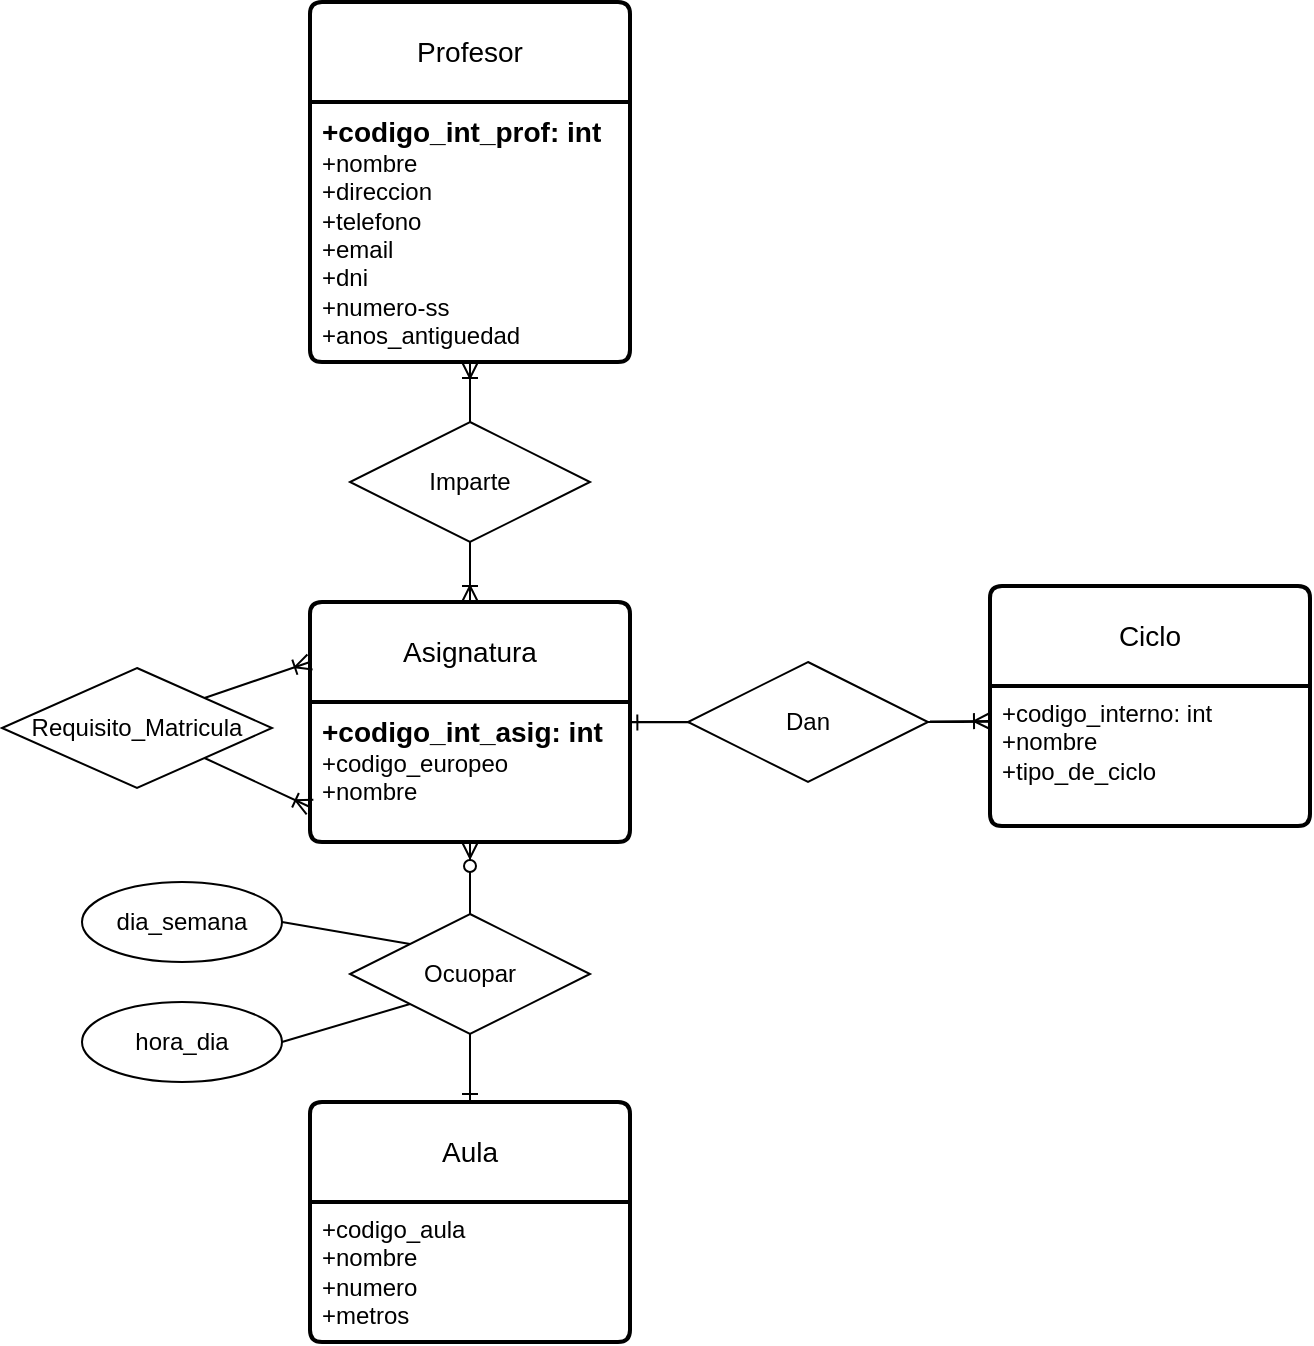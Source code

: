 <mxfile version="22.0.6" type="github">
  <diagram id="R2lEEEUBdFMjLlhIrx00" name="Page-1">
    <mxGraphModel dx="1050" dy="1681" grid="1" gridSize="10" guides="1" tooltips="1" connect="1" arrows="1" fold="1" page="1" pageScale="1" pageWidth="850" pageHeight="1100" math="0" shadow="0" extFonts="Permanent Marker^https://fonts.googleapis.com/css?family=Permanent+Marker">
      <root>
        <mxCell id="0" />
        <mxCell id="1" parent="0" />
        <mxCell id="fBls_lpGJ93TCAktGxbx-1" value="Aula" style="swimlane;childLayout=stackLayout;horizontal=1;startSize=50;horizontalStack=0;rounded=1;fontSize=14;fontStyle=0;strokeWidth=2;resizeParent=0;resizeLast=1;shadow=0;dashed=0;align=center;arcSize=4;whiteSpace=wrap;html=1;" parent="1" vertex="1">
          <mxGeometry x="504" y="530" width="160" height="120" as="geometry" />
        </mxCell>
        <mxCell id="fBls_lpGJ93TCAktGxbx-2" value="+codigo_aula&lt;br&gt;+nombre&lt;br&gt;+numero&lt;br&gt;+metros" style="align=left;strokeColor=none;fillColor=none;spacingLeft=4;fontSize=12;verticalAlign=top;resizable=0;rotatable=0;part=1;html=1;" parent="fBls_lpGJ93TCAktGxbx-1" vertex="1">
          <mxGeometry y="50" width="160" height="70" as="geometry" />
        </mxCell>
        <mxCell id="fBls_lpGJ93TCAktGxbx-3" value="Asignatura" style="swimlane;childLayout=stackLayout;horizontal=1;startSize=50;horizontalStack=0;rounded=1;fontSize=14;fontStyle=0;strokeWidth=2;resizeParent=0;resizeLast=1;shadow=0;dashed=0;align=center;arcSize=4;whiteSpace=wrap;html=1;" parent="1" vertex="1">
          <mxGeometry x="504" y="280" width="160" height="120" as="geometry" />
        </mxCell>
        <mxCell id="fBls_lpGJ93TCAktGxbx-4" value="&lt;font style=&quot;font-size: 14px;&quot;&gt;&lt;b&gt;+codigo_int_asig: int&lt;/b&gt;&lt;/font&gt;&lt;br&gt;+codigo_europeo&lt;br&gt;+nombre" style="align=left;strokeColor=none;fillColor=none;spacingLeft=4;fontSize=12;verticalAlign=top;resizable=0;rotatable=0;part=1;html=1;" parent="fBls_lpGJ93TCAktGxbx-3" vertex="1">
          <mxGeometry y="50" width="160" height="70" as="geometry" />
        </mxCell>
        <mxCell id="fBls_lpGJ93TCAktGxbx-5" value="Dan" style="shape=rhombus;perimeter=rhombusPerimeter;whiteSpace=wrap;html=1;align=center;" parent="1" vertex="1">
          <mxGeometry x="693" y="310" width="120" height="60" as="geometry" />
        </mxCell>
        <mxCell id="fBls_lpGJ93TCAktGxbx-6" value="Ciclo" style="swimlane;childLayout=stackLayout;horizontal=1;startSize=50;horizontalStack=0;rounded=1;fontSize=14;fontStyle=0;strokeWidth=2;resizeParent=0;resizeLast=1;shadow=0;dashed=0;align=center;arcSize=4;whiteSpace=wrap;html=1;" parent="1" vertex="1">
          <mxGeometry x="844" y="272" width="160" height="120" as="geometry" />
        </mxCell>
        <mxCell id="fBls_lpGJ93TCAktGxbx-7" value="+codigo_interno: int&lt;br&gt;+nombre&lt;br&gt;+tipo_de_ciclo" style="align=left;strokeColor=none;fillColor=none;spacingLeft=4;fontSize=12;verticalAlign=top;resizable=0;rotatable=0;part=1;html=1;" parent="fBls_lpGJ93TCAktGxbx-6" vertex="1">
          <mxGeometry y="50" width="160" height="70" as="geometry" />
        </mxCell>
        <mxCell id="fBls_lpGJ93TCAktGxbx-8" value="Ocuopar" style="shape=rhombus;perimeter=rhombusPerimeter;whiteSpace=wrap;html=1;align=center;" parent="1" vertex="1">
          <mxGeometry x="524" y="436" width="120" height="60" as="geometry" />
        </mxCell>
        <mxCell id="vgvEK7Xqhldjxb9zMLK4-1" value="" style="edgeStyle=entityRelationEdgeStyle;fontSize=12;html=1;endArrow=ERoneToMany;rounded=0;exitX=1;exitY=0.5;exitDx=0;exitDy=0;entryX=0;entryY=0.25;entryDx=0;entryDy=0;" parent="1" source="fBls_lpGJ93TCAktGxbx-5" target="fBls_lpGJ93TCAktGxbx-7" edge="1">
          <mxGeometry width="100" height="100" relative="1" as="geometry">
            <mxPoint x="800" y="320" as="sourcePoint" />
            <mxPoint x="900" y="220" as="targetPoint" />
          </mxGeometry>
        </mxCell>
        <mxCell id="vgvEK7Xqhldjxb9zMLK4-3" value="" style="edgeStyle=entityRelationEdgeStyle;fontSize=12;html=1;endArrow=ERone;endFill=1;rounded=0;entryX=0.998;entryY=0.146;entryDx=0;entryDy=0;entryPerimeter=0;exitX=0;exitY=0.5;exitDx=0;exitDy=0;" parent="1" source="fBls_lpGJ93TCAktGxbx-5" target="fBls_lpGJ93TCAktGxbx-4" edge="1">
          <mxGeometry width="100" height="100" relative="1" as="geometry">
            <mxPoint x="680" y="570" as="sourcePoint" />
            <mxPoint x="780" y="470" as="targetPoint" />
          </mxGeometry>
        </mxCell>
        <mxCell id="vgvEK7Xqhldjxb9zMLK4-4" value="" style="fontSize=12;html=1;endArrow=ERone;endFill=1;rounded=0;exitX=0.5;exitY=1;exitDx=0;exitDy=0;entryX=0.5;entryY=0;entryDx=0;entryDy=0;" parent="1" source="fBls_lpGJ93TCAktGxbx-8" target="fBls_lpGJ93TCAktGxbx-1" edge="1">
          <mxGeometry width="100" height="100" relative="1" as="geometry">
            <mxPoint x="704" y="540" as="sourcePoint" />
            <mxPoint x="804" y="440" as="targetPoint" />
          </mxGeometry>
        </mxCell>
        <mxCell id="vgvEK7Xqhldjxb9zMLK4-5" value="" style="fontSize=12;html=1;endArrow=ERzeroToMany;endFill=1;rounded=0;exitX=0.5;exitY=0;exitDx=0;exitDy=0;entryX=0.5;entryY=1;entryDx=0;entryDy=0;" parent="1" source="fBls_lpGJ93TCAktGxbx-8" target="fBls_lpGJ93TCAktGxbx-4" edge="1">
          <mxGeometry width="100" height="100" relative="1" as="geometry">
            <mxPoint x="696" y="570" as="sourcePoint" />
            <mxPoint x="590" y="400" as="targetPoint" />
          </mxGeometry>
        </mxCell>
        <mxCell id="vgvEK7Xqhldjxb9zMLK4-9" value="Requisito_Matricula" style="shape=rhombus;perimeter=rhombusPerimeter;whiteSpace=wrap;html=1;align=center;" parent="1" vertex="1">
          <mxGeometry x="350" y="313" width="135" height="60" as="geometry" />
        </mxCell>
        <mxCell id="vgvEK7Xqhldjxb9zMLK4-11" value="" style="fontSize=12;html=1;endArrow=ERoneToMany;rounded=0;exitX=1;exitY=1;exitDx=0;exitDy=0;entryX=0;entryY=0.75;entryDx=0;entryDy=0;" parent="1" source="vgvEK7Xqhldjxb9zMLK4-9" target="fBls_lpGJ93TCAktGxbx-4" edge="1">
          <mxGeometry width="100" height="100" relative="1" as="geometry">
            <mxPoint x="455" y="348" as="sourcePoint" />
            <mxPoint x="504" y="383.5" as="targetPoint" />
          </mxGeometry>
        </mxCell>
        <mxCell id="vgvEK7Xqhldjxb9zMLK4-12" value="" style="fontSize=12;html=1;endArrow=ERoneToMany;rounded=0;exitX=1;exitY=0;exitDx=0;exitDy=0;entryX=0;entryY=0.25;entryDx=0;entryDy=0;" parent="1" source="vgvEK7Xqhldjxb9zMLK4-9" target="fBls_lpGJ93TCAktGxbx-3" edge="1">
          <mxGeometry width="100" height="100" relative="1" as="geometry">
            <mxPoint x="432" y="280" as="sourcePoint" />
            <mxPoint x="485" y="305" as="targetPoint" />
          </mxGeometry>
        </mxCell>
        <mxCell id="vgvEK7Xqhldjxb9zMLK4-13" value="dia_semana" style="ellipse;whiteSpace=wrap;html=1;align=center;" parent="1" vertex="1">
          <mxGeometry x="390" y="420" width="100" height="40" as="geometry" />
        </mxCell>
        <mxCell id="vgvEK7Xqhldjxb9zMLK4-14" value="hora_dia" style="ellipse;whiteSpace=wrap;html=1;align=center;" parent="1" vertex="1">
          <mxGeometry x="390" y="480" width="100" height="40" as="geometry" />
        </mxCell>
        <mxCell id="vgvEK7Xqhldjxb9zMLK4-15" value="" style="endArrow=none;html=1;rounded=0;exitX=1;exitY=0.5;exitDx=0;exitDy=0;entryX=0;entryY=0;entryDx=0;entryDy=0;" parent="1" source="vgvEK7Xqhldjxb9zMLK4-13" target="fBls_lpGJ93TCAktGxbx-8" edge="1">
          <mxGeometry relative="1" as="geometry">
            <mxPoint x="510" y="430" as="sourcePoint" />
            <mxPoint x="670" y="430" as="targetPoint" />
          </mxGeometry>
        </mxCell>
        <mxCell id="vgvEK7Xqhldjxb9zMLK4-16" value="" style="endArrow=none;html=1;rounded=0;exitX=1;exitY=0.5;exitDx=0;exitDy=0;entryX=0;entryY=1;entryDx=0;entryDy=0;" parent="1" source="vgvEK7Xqhldjxb9zMLK4-14" target="fBls_lpGJ93TCAktGxbx-8" edge="1">
          <mxGeometry relative="1" as="geometry">
            <mxPoint x="500" y="450" as="sourcePoint" />
            <mxPoint x="564" y="461" as="targetPoint" />
          </mxGeometry>
        </mxCell>
        <mxCell id="vgvEK7Xqhldjxb9zMLK4-17" value="Profesor" style="swimlane;childLayout=stackLayout;horizontal=1;startSize=50;horizontalStack=0;rounded=1;fontSize=14;fontStyle=0;strokeWidth=2;resizeParent=0;resizeLast=1;shadow=0;dashed=0;align=center;arcSize=4;whiteSpace=wrap;html=1;" parent="1" vertex="1">
          <mxGeometry x="504" y="-20" width="160" height="180" as="geometry" />
        </mxCell>
        <mxCell id="vgvEK7Xqhldjxb9zMLK4-18" value="&lt;font style=&quot;font-size: 14px;&quot;&gt;&lt;b&gt;+codigo_int_prof: int&lt;/b&gt;&lt;/font&gt;&lt;br&gt;+nombre&lt;br&gt;+direccion&lt;br&gt;+telefono&lt;br&gt;+email&lt;br&gt;+dni&lt;br&gt;+numero-ss&lt;br&gt;+anos_antiguedad" style="align=left;strokeColor=none;fillColor=none;spacingLeft=4;fontSize=12;verticalAlign=top;resizable=0;rotatable=0;part=1;html=1;" parent="vgvEK7Xqhldjxb9zMLK4-17" vertex="1">
          <mxGeometry y="50" width="160" height="130" as="geometry" />
        </mxCell>
        <mxCell id="Hr0tIv58tz2_E1gaWDyq-1" value="Imparte" style="shape=rhombus;perimeter=rhombusPerimeter;whiteSpace=wrap;html=1;align=center;" vertex="1" parent="1">
          <mxGeometry x="524" y="190" width="120" height="60" as="geometry" />
        </mxCell>
        <mxCell id="Hr0tIv58tz2_E1gaWDyq-2" value="" style="fontSize=12;html=1;endArrow=ERoneToMany;rounded=0;exitX=0.5;exitY=1;exitDx=0;exitDy=0;entryX=0.5;entryY=0;entryDx=0;entryDy=0;" edge="1" parent="1" source="Hr0tIv58tz2_E1gaWDyq-1" target="fBls_lpGJ93TCAktGxbx-3">
          <mxGeometry width="100" height="100" relative="1" as="geometry">
            <mxPoint x="760" y="220" as="sourcePoint" />
            <mxPoint x="860" y="120" as="targetPoint" />
          </mxGeometry>
        </mxCell>
        <mxCell id="Hr0tIv58tz2_E1gaWDyq-4" value="" style="fontSize=12;html=1;endArrow=ERoneToMany;rounded=0;entryX=0.5;entryY=1;entryDx=0;entryDy=0;" edge="1" parent="1" target="vgvEK7Xqhldjxb9zMLK4-18">
          <mxGeometry width="100" height="100" relative="1" as="geometry">
            <mxPoint x="584" y="190" as="sourcePoint" />
            <mxPoint x="594" y="290" as="targetPoint" />
          </mxGeometry>
        </mxCell>
      </root>
    </mxGraphModel>
  </diagram>
</mxfile>
